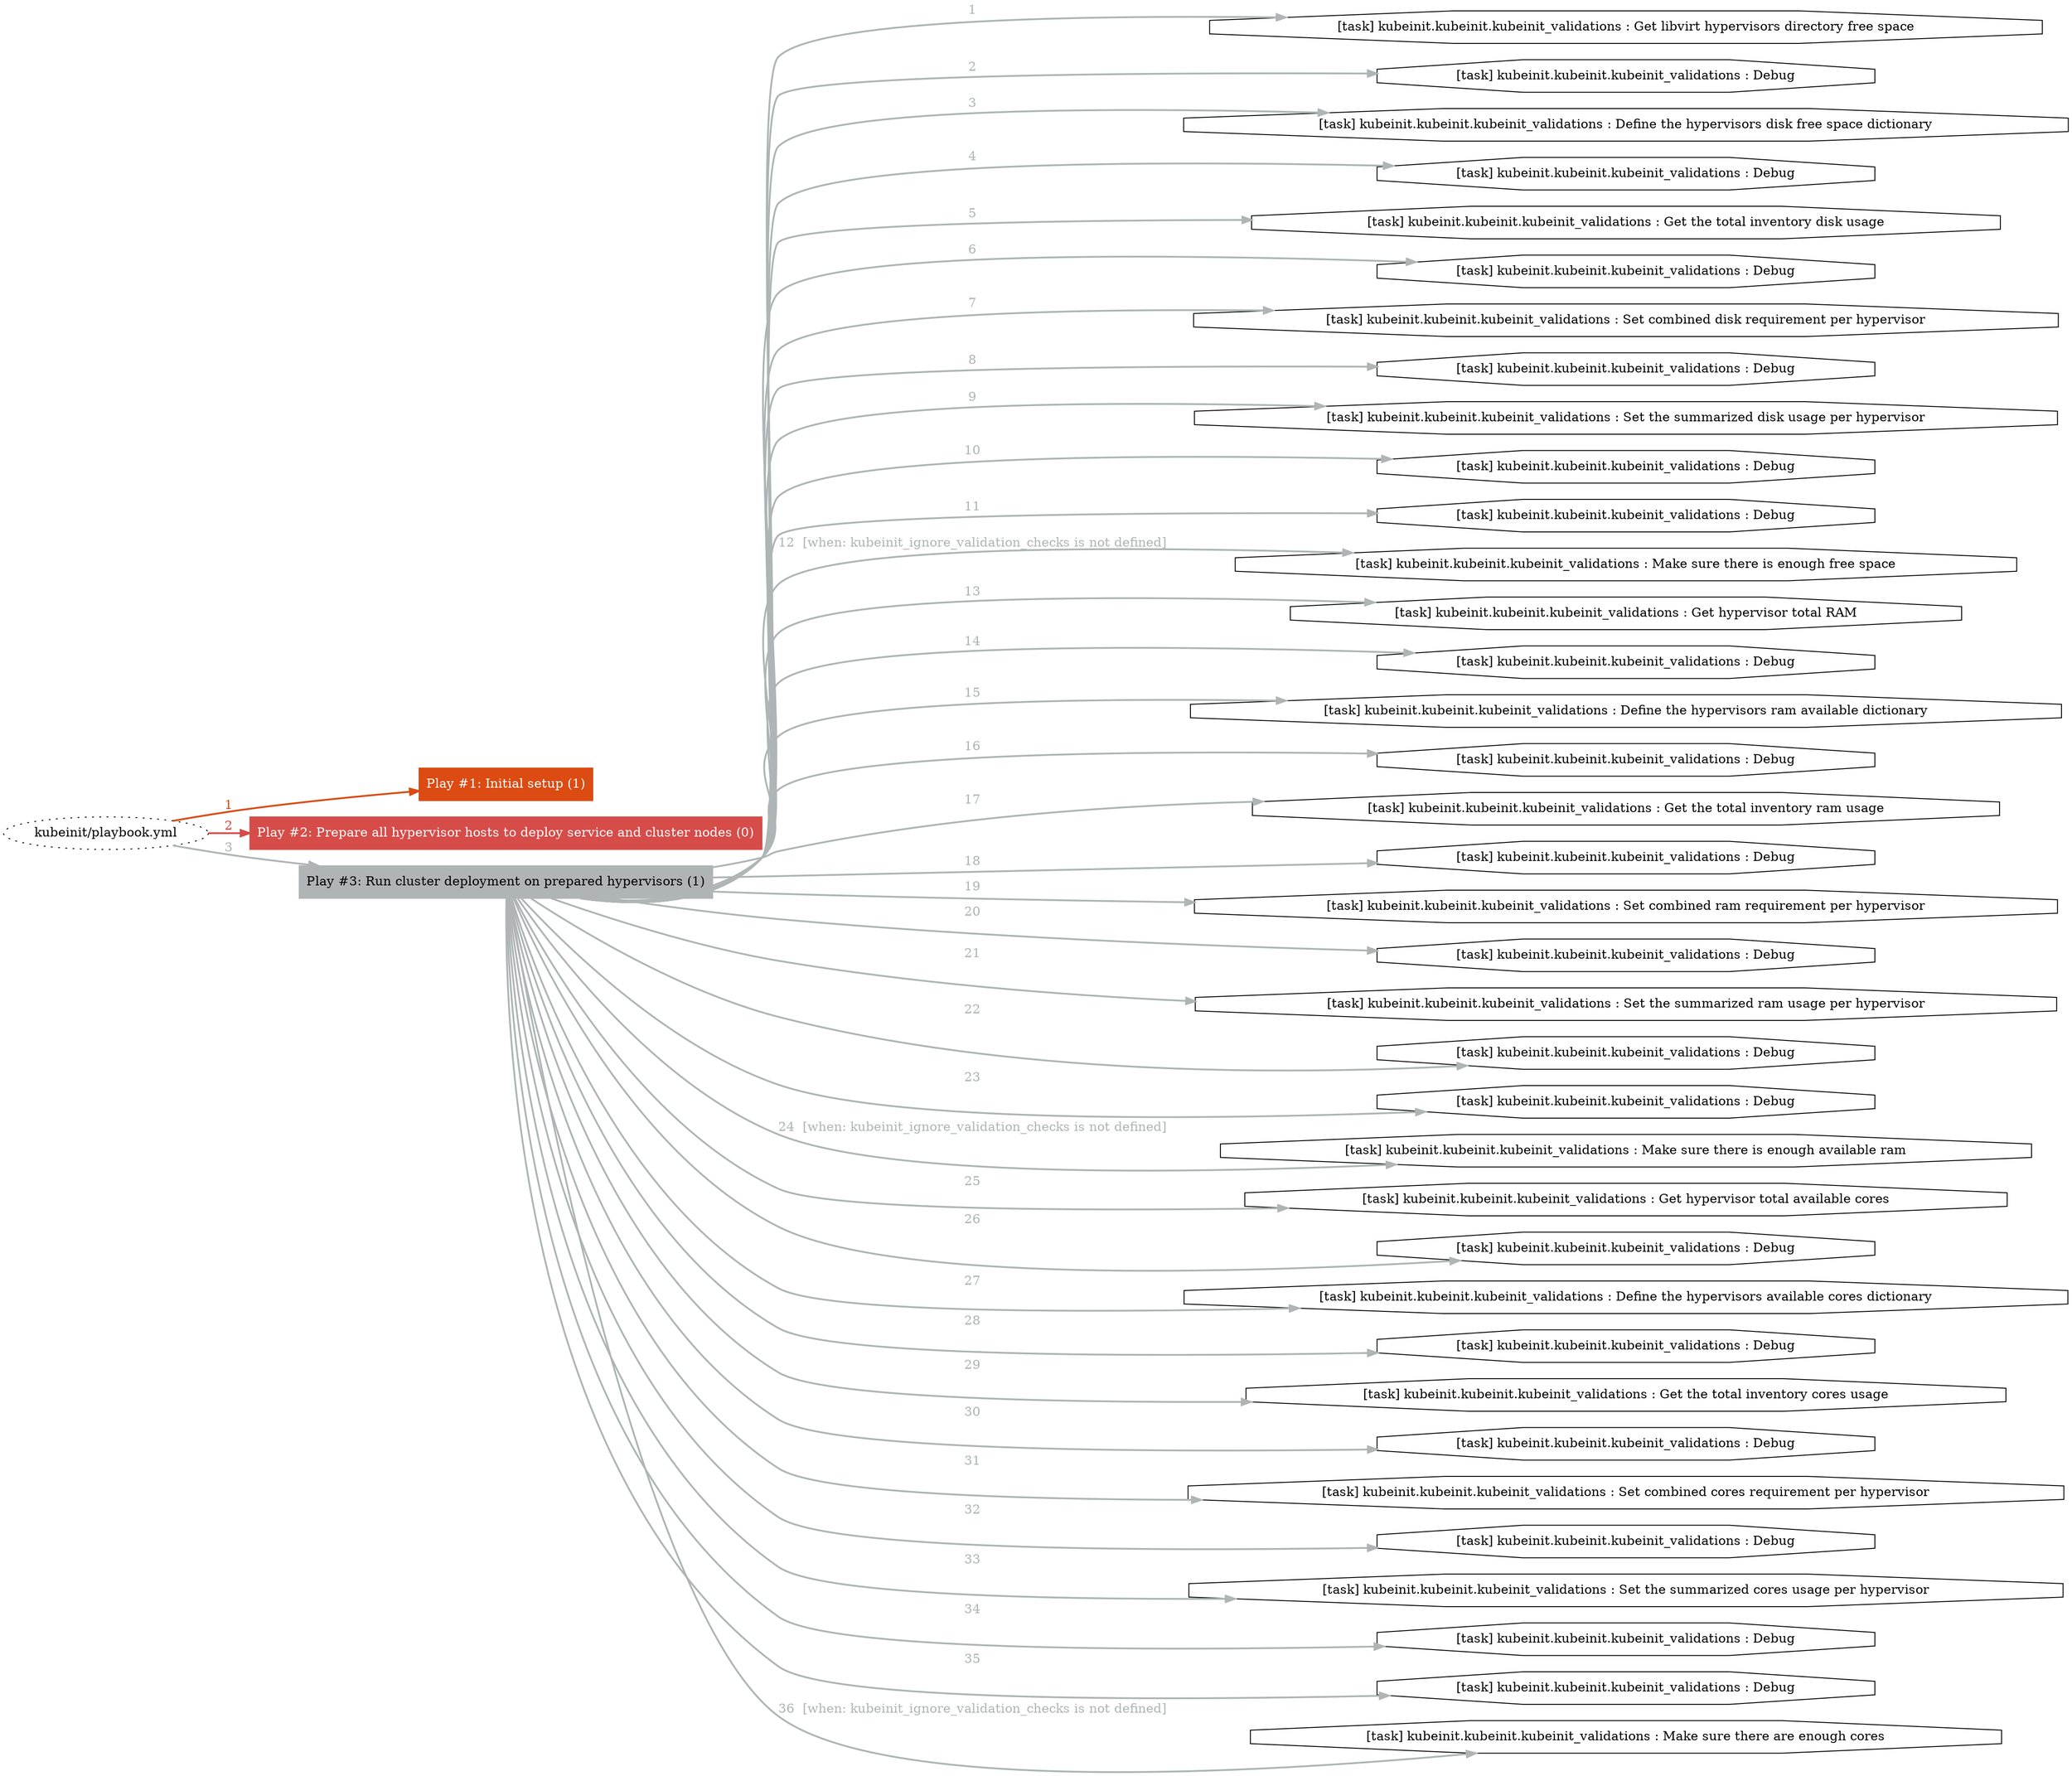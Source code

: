 digraph "kubeinit/playbook.yml "{
	graph [concentrate=true ordering=in rankdir=LR ratio=fill]
	edge [esep=5 sep=10]
	"kubeinit/playbook.yml" [id=root_node style=dotted]
	subgraph "Play #1: Initial setup (1) "{
		"Play #1: Initial setup (1)" [color="#dc4b12" fontcolor="#ffffff" id="play_11484b82-8a91-49ec-82ab-386b92c3374e" shape=box style=filled tooltip=localhost]
		"kubeinit/playbook.yml" -> "Play #1: Initial setup (1)" [label=1 color="#dc4b12" fontcolor="#dc4b12" id="edge_ae6384e5-42a8-47c0-aa29-4ec8ecb923f2" style=bold]
	}
	subgraph "Play #2: Prepare all hypervisor hosts to deploy service and cluster nodes (0) "{
		"Play #2: Prepare all hypervisor hosts to deploy service and cluster nodes (0)" [color="#d64c49" fontcolor="#ffffff" id="play_181bad61-8d39-4f76-9454-3e563021ac56" shape=box style=filled tooltip=""]
		"kubeinit/playbook.yml" -> "Play #2: Prepare all hypervisor hosts to deploy service and cluster nodes (0)" [label=2 color="#d64c49" fontcolor="#d64c49" id="edge_ee8c2d2b-108b-442c-b536-57ae40fcf24e" style=bold]
	}
	subgraph "Play #3: Run cluster deployment on prepared hypervisors (1) "{
		"Play #3: Run cluster deployment on prepared hypervisors (1)" [color="#aeb5b4" fontcolor="#000000" id="play_193662ae-0f9e-4bbc-a221-eba1e7966e13" shape=box style=filled tooltip=localhost]
		"kubeinit/playbook.yml" -> "Play #3: Run cluster deployment on prepared hypervisors (1)" [label=3 color="#aeb5b4" fontcolor="#aeb5b4" id="edge_e85c5fad-a369-4135-8580-ae16884a6940" style=bold]
		"task_84552070-fef2-41a9-801d-5f1e96374a75" [label="[task] kubeinit.kubeinit.kubeinit_validations : Get libvirt hypervisors directory free space" id="task_84552070-fef2-41a9-801d-5f1e96374a75" shape=octagon tooltip="[task] kubeinit.kubeinit.kubeinit_validations : Get libvirt hypervisors directory free space"]
		"Play #3: Run cluster deployment on prepared hypervisors (1)" -> "task_84552070-fef2-41a9-801d-5f1e96374a75" [label=1 color="#aeb5b4" fontcolor="#aeb5b4" id="edge_91fdbbbe-bac2-4479-82b6-905049c287c3" style=bold]
		"task_306660c5-0545-4c3a-b161-0b04e9c6f77a" [label="[task] kubeinit.kubeinit.kubeinit_validations : Debug" id="task_306660c5-0545-4c3a-b161-0b04e9c6f77a" shape=octagon tooltip="[task] kubeinit.kubeinit.kubeinit_validations : Debug"]
		"Play #3: Run cluster deployment on prepared hypervisors (1)" -> "task_306660c5-0545-4c3a-b161-0b04e9c6f77a" [label=2 color="#aeb5b4" fontcolor="#aeb5b4" id="edge_827f3aea-a5fd-47a2-b5d0-8d48317f001b" style=bold]
		"task_0f2f8d35-81fe-48e9-91a5-41d2ce11c35f" [label="[task] kubeinit.kubeinit.kubeinit_validations : Define the hypervisors disk free space dictionary" id="task_0f2f8d35-81fe-48e9-91a5-41d2ce11c35f" shape=octagon tooltip="[task] kubeinit.kubeinit.kubeinit_validations : Define the hypervisors disk free space dictionary"]
		"Play #3: Run cluster deployment on prepared hypervisors (1)" -> "task_0f2f8d35-81fe-48e9-91a5-41d2ce11c35f" [label=3 color="#aeb5b4" fontcolor="#aeb5b4" id="edge_b6dde178-ab26-4917-914c-b8ceff12dd07" style=bold]
		"task_966824c9-73b3-4af0-b920-f5fc9a7746c2" [label="[task] kubeinit.kubeinit.kubeinit_validations : Debug" id="task_966824c9-73b3-4af0-b920-f5fc9a7746c2" shape=octagon tooltip="[task] kubeinit.kubeinit.kubeinit_validations : Debug"]
		"Play #3: Run cluster deployment on prepared hypervisors (1)" -> "task_966824c9-73b3-4af0-b920-f5fc9a7746c2" [label=4 color="#aeb5b4" fontcolor="#aeb5b4" id="edge_e028c6db-1aa3-4700-8c6e-e44ba0407e01" style=bold]
		"task_961e7ec0-f018-4303-9e5c-3c958646f12e" [label="[task] kubeinit.kubeinit.kubeinit_validations : Get the total inventory disk usage" id="task_961e7ec0-f018-4303-9e5c-3c958646f12e" shape=octagon tooltip="[task] kubeinit.kubeinit.kubeinit_validations : Get the total inventory disk usage"]
		"Play #3: Run cluster deployment on prepared hypervisors (1)" -> "task_961e7ec0-f018-4303-9e5c-3c958646f12e" [label=5 color="#aeb5b4" fontcolor="#aeb5b4" id="edge_350402de-ad2f-4b0d-ab08-fb15d87f0981" style=bold]
		"task_61b5ad09-8379-4688-b5df-dd0e261b938b" [label="[task] kubeinit.kubeinit.kubeinit_validations : Debug" id="task_61b5ad09-8379-4688-b5df-dd0e261b938b" shape=octagon tooltip="[task] kubeinit.kubeinit.kubeinit_validations : Debug"]
		"Play #3: Run cluster deployment on prepared hypervisors (1)" -> "task_61b5ad09-8379-4688-b5df-dd0e261b938b" [label=6 color="#aeb5b4" fontcolor="#aeb5b4" id="edge_b967f727-524f-45cd-a526-e87942e4b1df" style=bold]
		"task_c275fed0-df4d-423b-8a9b-8c25be600d6b" [label="[task] kubeinit.kubeinit.kubeinit_validations : Set combined disk requirement per hypervisor" id="task_c275fed0-df4d-423b-8a9b-8c25be600d6b" shape=octagon tooltip="[task] kubeinit.kubeinit.kubeinit_validations : Set combined disk requirement per hypervisor"]
		"Play #3: Run cluster deployment on prepared hypervisors (1)" -> "task_c275fed0-df4d-423b-8a9b-8c25be600d6b" [label=7 color="#aeb5b4" fontcolor="#aeb5b4" id="edge_114d9be9-4cd2-4b06-a82c-0434d28066eb" style=bold]
		"task_93fdea73-d7f4-4d51-9b5f-00fd955a698b" [label="[task] kubeinit.kubeinit.kubeinit_validations : Debug" id="task_93fdea73-d7f4-4d51-9b5f-00fd955a698b" shape=octagon tooltip="[task] kubeinit.kubeinit.kubeinit_validations : Debug"]
		"Play #3: Run cluster deployment on prepared hypervisors (1)" -> "task_93fdea73-d7f4-4d51-9b5f-00fd955a698b" [label=8 color="#aeb5b4" fontcolor="#aeb5b4" id="edge_f8306bf3-dbd8-4f71-80c3-758f3a1f400b" style=bold]
		"task_f896e203-517f-442d-952e-2470fc5a96eb" [label="[task] kubeinit.kubeinit.kubeinit_validations : Set the summarized disk usage per hypervisor" id="task_f896e203-517f-442d-952e-2470fc5a96eb" shape=octagon tooltip="[task] kubeinit.kubeinit.kubeinit_validations : Set the summarized disk usage per hypervisor"]
		"Play #3: Run cluster deployment on prepared hypervisors (1)" -> "task_f896e203-517f-442d-952e-2470fc5a96eb" [label=9 color="#aeb5b4" fontcolor="#aeb5b4" id="edge_e6e5da82-140a-4fac-905c-29eaebe4b6c1" style=bold]
		"task_a53ee2a5-e905-4f3f-9870-8b15baba3ec6" [label="[task] kubeinit.kubeinit.kubeinit_validations : Debug" id="task_a53ee2a5-e905-4f3f-9870-8b15baba3ec6" shape=octagon tooltip="[task] kubeinit.kubeinit.kubeinit_validations : Debug"]
		"Play #3: Run cluster deployment on prepared hypervisors (1)" -> "task_a53ee2a5-e905-4f3f-9870-8b15baba3ec6" [label=10 color="#aeb5b4" fontcolor="#aeb5b4" id="edge_3f893796-96f7-4d97-900c-17357287d733" style=bold]
		"task_b350fbfe-cde8-4706-bc76-a00270b3a68c" [label="[task] kubeinit.kubeinit.kubeinit_validations : Debug" id="task_b350fbfe-cde8-4706-bc76-a00270b3a68c" shape=octagon tooltip="[task] kubeinit.kubeinit.kubeinit_validations : Debug"]
		"Play #3: Run cluster deployment on prepared hypervisors (1)" -> "task_b350fbfe-cde8-4706-bc76-a00270b3a68c" [label=11 color="#aeb5b4" fontcolor="#aeb5b4" id="edge_6a8e587b-3e87-470a-897d-37d1ebaa8c31" style=bold]
		"task_9922da83-b925-4882-a1c2-4f7f210789f5" [label="[task] kubeinit.kubeinit.kubeinit_validations : Make sure there is enough free space" id="task_9922da83-b925-4882-a1c2-4f7f210789f5" shape=octagon tooltip="[task] kubeinit.kubeinit.kubeinit_validations : Make sure there is enough free space"]
		"Play #3: Run cluster deployment on prepared hypervisors (1)" -> "task_9922da83-b925-4882-a1c2-4f7f210789f5" [label="12  [when: kubeinit_ignore_validation_checks is not defined]" color="#aeb5b4" fontcolor="#aeb5b4" id="edge_c4346ef5-594b-4b73-aabb-22fe9f98e888" style=bold]
		"task_0b835672-2fda-40bd-b78b-e44c3baa1bcb" [label="[task] kubeinit.kubeinit.kubeinit_validations : Get hypervisor total RAM" id="task_0b835672-2fda-40bd-b78b-e44c3baa1bcb" shape=octagon tooltip="[task] kubeinit.kubeinit.kubeinit_validations : Get hypervisor total RAM"]
		"Play #3: Run cluster deployment on prepared hypervisors (1)" -> "task_0b835672-2fda-40bd-b78b-e44c3baa1bcb" [label=13 color="#aeb5b4" fontcolor="#aeb5b4" id="edge_22638f03-07b2-4800-8910-f2364da63e13" style=bold]
		"task_3ee44bf5-955f-4615-a6bc-fa60de791f19" [label="[task] kubeinit.kubeinit.kubeinit_validations : Debug" id="task_3ee44bf5-955f-4615-a6bc-fa60de791f19" shape=octagon tooltip="[task] kubeinit.kubeinit.kubeinit_validations : Debug"]
		"Play #3: Run cluster deployment on prepared hypervisors (1)" -> "task_3ee44bf5-955f-4615-a6bc-fa60de791f19" [label=14 color="#aeb5b4" fontcolor="#aeb5b4" id="edge_93369fc6-09d2-4c97-8079-89aa50d282e1" style=bold]
		"task_e8f7bfc7-bd40-4849-a3f1-12bd15eebccd" [label="[task] kubeinit.kubeinit.kubeinit_validations : Define the hypervisors ram available dictionary" id="task_e8f7bfc7-bd40-4849-a3f1-12bd15eebccd" shape=octagon tooltip="[task] kubeinit.kubeinit.kubeinit_validations : Define the hypervisors ram available dictionary"]
		"Play #3: Run cluster deployment on prepared hypervisors (1)" -> "task_e8f7bfc7-bd40-4849-a3f1-12bd15eebccd" [label=15 color="#aeb5b4" fontcolor="#aeb5b4" id="edge_a6491946-d1ec-4ed2-a4d3-2fbcdc18a0b4" style=bold]
		"task_88a07bf8-aa8d-423e-b35c-b2057243b14a" [label="[task] kubeinit.kubeinit.kubeinit_validations : Debug" id="task_88a07bf8-aa8d-423e-b35c-b2057243b14a" shape=octagon tooltip="[task] kubeinit.kubeinit.kubeinit_validations : Debug"]
		"Play #3: Run cluster deployment on prepared hypervisors (1)" -> "task_88a07bf8-aa8d-423e-b35c-b2057243b14a" [label=16 color="#aeb5b4" fontcolor="#aeb5b4" id="edge_ea688f09-4f45-4b74-8155-9f3cfb90a398" style=bold]
		"task_bb7afc19-ed8e-4d88-ae5f-9f9b7dfd6234" [label="[task] kubeinit.kubeinit.kubeinit_validations : Get the total inventory ram usage" id="task_bb7afc19-ed8e-4d88-ae5f-9f9b7dfd6234" shape=octagon tooltip="[task] kubeinit.kubeinit.kubeinit_validations : Get the total inventory ram usage"]
		"Play #3: Run cluster deployment on prepared hypervisors (1)" -> "task_bb7afc19-ed8e-4d88-ae5f-9f9b7dfd6234" [label=17 color="#aeb5b4" fontcolor="#aeb5b4" id="edge_45968e8c-a9c6-4151-b661-e87a67950ed4" style=bold]
		"task_039c4665-95ef-4d17-8f90-f676e58f2d07" [label="[task] kubeinit.kubeinit.kubeinit_validations : Debug" id="task_039c4665-95ef-4d17-8f90-f676e58f2d07" shape=octagon tooltip="[task] kubeinit.kubeinit.kubeinit_validations : Debug"]
		"Play #3: Run cluster deployment on prepared hypervisors (1)" -> "task_039c4665-95ef-4d17-8f90-f676e58f2d07" [label=18 color="#aeb5b4" fontcolor="#aeb5b4" id="edge_4e9ffed8-b73f-461f-b453-a599b2133671" style=bold]
		"task_c084b037-a0c0-4089-ba2a-4088946c2daf" [label="[task] kubeinit.kubeinit.kubeinit_validations : Set combined ram requirement per hypervisor" id="task_c084b037-a0c0-4089-ba2a-4088946c2daf" shape=octagon tooltip="[task] kubeinit.kubeinit.kubeinit_validations : Set combined ram requirement per hypervisor"]
		"Play #3: Run cluster deployment on prepared hypervisors (1)" -> "task_c084b037-a0c0-4089-ba2a-4088946c2daf" [label=19 color="#aeb5b4" fontcolor="#aeb5b4" id="edge_38192d9d-fef4-4462-b087-0c5f5cd05d91" style=bold]
		"task_e9bb9e16-a47d-4754-91a7-d1489b2c4285" [label="[task] kubeinit.kubeinit.kubeinit_validations : Debug" id="task_e9bb9e16-a47d-4754-91a7-d1489b2c4285" shape=octagon tooltip="[task] kubeinit.kubeinit.kubeinit_validations : Debug"]
		"Play #3: Run cluster deployment on prepared hypervisors (1)" -> "task_e9bb9e16-a47d-4754-91a7-d1489b2c4285" [label=20 color="#aeb5b4" fontcolor="#aeb5b4" id="edge_7f21d34f-e131-4dfa-bfb7-998e88cd04ce" style=bold]
		"task_96fe8676-70a7-4967-bd27-a45f459613bb" [label="[task] kubeinit.kubeinit.kubeinit_validations : Set the summarized ram usage per hypervisor" id="task_96fe8676-70a7-4967-bd27-a45f459613bb" shape=octagon tooltip="[task] kubeinit.kubeinit.kubeinit_validations : Set the summarized ram usage per hypervisor"]
		"Play #3: Run cluster deployment on prepared hypervisors (1)" -> "task_96fe8676-70a7-4967-bd27-a45f459613bb" [label=21 color="#aeb5b4" fontcolor="#aeb5b4" id="edge_5ef83943-7004-4960-bd57-25e2b0d4daf0" style=bold]
		"task_94cc1591-3618-4a7a-8f53-d5f497866a46" [label="[task] kubeinit.kubeinit.kubeinit_validations : Debug" id="task_94cc1591-3618-4a7a-8f53-d5f497866a46" shape=octagon tooltip="[task] kubeinit.kubeinit.kubeinit_validations : Debug"]
		"Play #3: Run cluster deployment on prepared hypervisors (1)" -> "task_94cc1591-3618-4a7a-8f53-d5f497866a46" [label=22 color="#aeb5b4" fontcolor="#aeb5b4" id="edge_a4ae5d40-3d54-42e2-aa02-ea8542bc1194" style=bold]
		"task_548acd9b-24cc-4ac5-94f1-6a30ea1b6a17" [label="[task] kubeinit.kubeinit.kubeinit_validations : Debug" id="task_548acd9b-24cc-4ac5-94f1-6a30ea1b6a17" shape=octagon tooltip="[task] kubeinit.kubeinit.kubeinit_validations : Debug"]
		"Play #3: Run cluster deployment on prepared hypervisors (1)" -> "task_548acd9b-24cc-4ac5-94f1-6a30ea1b6a17" [label=23 color="#aeb5b4" fontcolor="#aeb5b4" id="edge_bc845eca-1f8e-4fc5-990b-cc998efda1e7" style=bold]
		"task_289afbd6-0f1f-4f6e-b314-be3c28995ca2" [label="[task] kubeinit.kubeinit.kubeinit_validations : Make sure there is enough available ram" id="task_289afbd6-0f1f-4f6e-b314-be3c28995ca2" shape=octagon tooltip="[task] kubeinit.kubeinit.kubeinit_validations : Make sure there is enough available ram"]
		"Play #3: Run cluster deployment on prepared hypervisors (1)" -> "task_289afbd6-0f1f-4f6e-b314-be3c28995ca2" [label="24  [when: kubeinit_ignore_validation_checks is not defined]" color="#aeb5b4" fontcolor="#aeb5b4" id="edge_7900feb6-9636-459e-ab73-2ad719360b78" style=bold]
		"task_479449c8-6ad0-4341-85dd-8395c841139d" [label="[task] kubeinit.kubeinit.kubeinit_validations : Get hypervisor total available cores" id="task_479449c8-6ad0-4341-85dd-8395c841139d" shape=octagon tooltip="[task] kubeinit.kubeinit.kubeinit_validations : Get hypervisor total available cores"]
		"Play #3: Run cluster deployment on prepared hypervisors (1)" -> "task_479449c8-6ad0-4341-85dd-8395c841139d" [label=25 color="#aeb5b4" fontcolor="#aeb5b4" id="edge_cfb65a26-87d3-46ba-b86b-bd8af821536f" style=bold]
		"task_553f6af8-6a27-4529-9cea-03327fba3306" [label="[task] kubeinit.kubeinit.kubeinit_validations : Debug" id="task_553f6af8-6a27-4529-9cea-03327fba3306" shape=octagon tooltip="[task] kubeinit.kubeinit.kubeinit_validations : Debug"]
		"Play #3: Run cluster deployment on prepared hypervisors (1)" -> "task_553f6af8-6a27-4529-9cea-03327fba3306" [label=26 color="#aeb5b4" fontcolor="#aeb5b4" id="edge_92c0ed24-12e2-40ff-875d-38c30c7199c4" style=bold]
		"task_80c607e9-9194-49e1-ab9f-1416cde99fd9" [label="[task] kubeinit.kubeinit.kubeinit_validations : Define the hypervisors available cores dictionary" id="task_80c607e9-9194-49e1-ab9f-1416cde99fd9" shape=octagon tooltip="[task] kubeinit.kubeinit.kubeinit_validations : Define the hypervisors available cores dictionary"]
		"Play #3: Run cluster deployment on prepared hypervisors (1)" -> "task_80c607e9-9194-49e1-ab9f-1416cde99fd9" [label=27 color="#aeb5b4" fontcolor="#aeb5b4" id="edge_2be5b285-da45-4309-9e2d-fe5a2f6a104d" style=bold]
		"task_81c885d8-db71-4087-8550-eb4f60915237" [label="[task] kubeinit.kubeinit.kubeinit_validations : Debug" id="task_81c885d8-db71-4087-8550-eb4f60915237" shape=octagon tooltip="[task] kubeinit.kubeinit.kubeinit_validations : Debug"]
		"Play #3: Run cluster deployment on prepared hypervisors (1)" -> "task_81c885d8-db71-4087-8550-eb4f60915237" [label=28 color="#aeb5b4" fontcolor="#aeb5b4" id="edge_b95cf94a-63ef-4d47-b63d-0aa8e26cf3f0" style=bold]
		"task_c95fbf8b-9f86-4c65-8c99-fe28504af1d6" [label="[task] kubeinit.kubeinit.kubeinit_validations : Get the total inventory cores usage" id="task_c95fbf8b-9f86-4c65-8c99-fe28504af1d6" shape=octagon tooltip="[task] kubeinit.kubeinit.kubeinit_validations : Get the total inventory cores usage"]
		"Play #3: Run cluster deployment on prepared hypervisors (1)" -> "task_c95fbf8b-9f86-4c65-8c99-fe28504af1d6" [label=29 color="#aeb5b4" fontcolor="#aeb5b4" id="edge_f519275f-9d78-48a5-bcbc-ce79af46dea0" style=bold]
		"task_8968840b-01cc-40d6-9137-96514dfb017c" [label="[task] kubeinit.kubeinit.kubeinit_validations : Debug" id="task_8968840b-01cc-40d6-9137-96514dfb017c" shape=octagon tooltip="[task] kubeinit.kubeinit.kubeinit_validations : Debug"]
		"Play #3: Run cluster deployment on prepared hypervisors (1)" -> "task_8968840b-01cc-40d6-9137-96514dfb017c" [label=30 color="#aeb5b4" fontcolor="#aeb5b4" id="edge_157fd8e7-7e80-4335-8863-19c512190c75" style=bold]
		"task_7f8e3541-20bc-4fb3-8286-d713b22ad78d" [label="[task] kubeinit.kubeinit.kubeinit_validations : Set combined cores requirement per hypervisor" id="task_7f8e3541-20bc-4fb3-8286-d713b22ad78d" shape=octagon tooltip="[task] kubeinit.kubeinit.kubeinit_validations : Set combined cores requirement per hypervisor"]
		"Play #3: Run cluster deployment on prepared hypervisors (1)" -> "task_7f8e3541-20bc-4fb3-8286-d713b22ad78d" [label=31 color="#aeb5b4" fontcolor="#aeb5b4" id="edge_7ff34730-6eab-446b-9b92-31eadac17dc1" style=bold]
		"task_13585f50-a5eb-4a43-bfaa-ee04f062ba48" [label="[task] kubeinit.kubeinit.kubeinit_validations : Debug" id="task_13585f50-a5eb-4a43-bfaa-ee04f062ba48" shape=octagon tooltip="[task] kubeinit.kubeinit.kubeinit_validations : Debug"]
		"Play #3: Run cluster deployment on prepared hypervisors (1)" -> "task_13585f50-a5eb-4a43-bfaa-ee04f062ba48" [label=32 color="#aeb5b4" fontcolor="#aeb5b4" id="edge_b7adf932-7227-47bc-93ac-631da2c43f84" style=bold]
		"task_978edb7c-8e7c-4697-bd9b-e62c151c7e59" [label="[task] kubeinit.kubeinit.kubeinit_validations : Set the summarized cores usage per hypervisor" id="task_978edb7c-8e7c-4697-bd9b-e62c151c7e59" shape=octagon tooltip="[task] kubeinit.kubeinit.kubeinit_validations : Set the summarized cores usage per hypervisor"]
		"Play #3: Run cluster deployment on prepared hypervisors (1)" -> "task_978edb7c-8e7c-4697-bd9b-e62c151c7e59" [label=33 color="#aeb5b4" fontcolor="#aeb5b4" id="edge_a3467555-135e-4748-8968-fb7ea0d1251c" style=bold]
		"task_82d25ec5-b111-4a44-a810-8de3f9746090" [label="[task] kubeinit.kubeinit.kubeinit_validations : Debug" id="task_82d25ec5-b111-4a44-a810-8de3f9746090" shape=octagon tooltip="[task] kubeinit.kubeinit.kubeinit_validations : Debug"]
		"Play #3: Run cluster deployment on prepared hypervisors (1)" -> "task_82d25ec5-b111-4a44-a810-8de3f9746090" [label=34 color="#aeb5b4" fontcolor="#aeb5b4" id="edge_173ac207-df9e-4212-8356-e00ca573396e" style=bold]
		"task_632baa5e-0a9e-4f17-814f-05e27c1fc25d" [label="[task] kubeinit.kubeinit.kubeinit_validations : Debug" id="task_632baa5e-0a9e-4f17-814f-05e27c1fc25d" shape=octagon tooltip="[task] kubeinit.kubeinit.kubeinit_validations : Debug"]
		"Play #3: Run cluster deployment on prepared hypervisors (1)" -> "task_632baa5e-0a9e-4f17-814f-05e27c1fc25d" [label=35 color="#aeb5b4" fontcolor="#aeb5b4" id="edge_0b6b341d-b502-49c7-b40b-ef6922a99726" style=bold]
		"task_397d6ddd-a2c9-487d-ac2a-748a9a2fa063" [label="[task] kubeinit.kubeinit.kubeinit_validations : Make sure there are enough cores" id="task_397d6ddd-a2c9-487d-ac2a-748a9a2fa063" shape=octagon tooltip="[task] kubeinit.kubeinit.kubeinit_validations : Make sure there are enough cores"]
		"Play #3: Run cluster deployment on prepared hypervisors (1)" -> "task_397d6ddd-a2c9-487d-ac2a-748a9a2fa063" [label="36  [when: kubeinit_ignore_validation_checks is not defined]" color="#aeb5b4" fontcolor="#aeb5b4" id="edge_e8fe234d-6c48-4fa1-9040-3941e44124aa" style=bold]
	}
}
